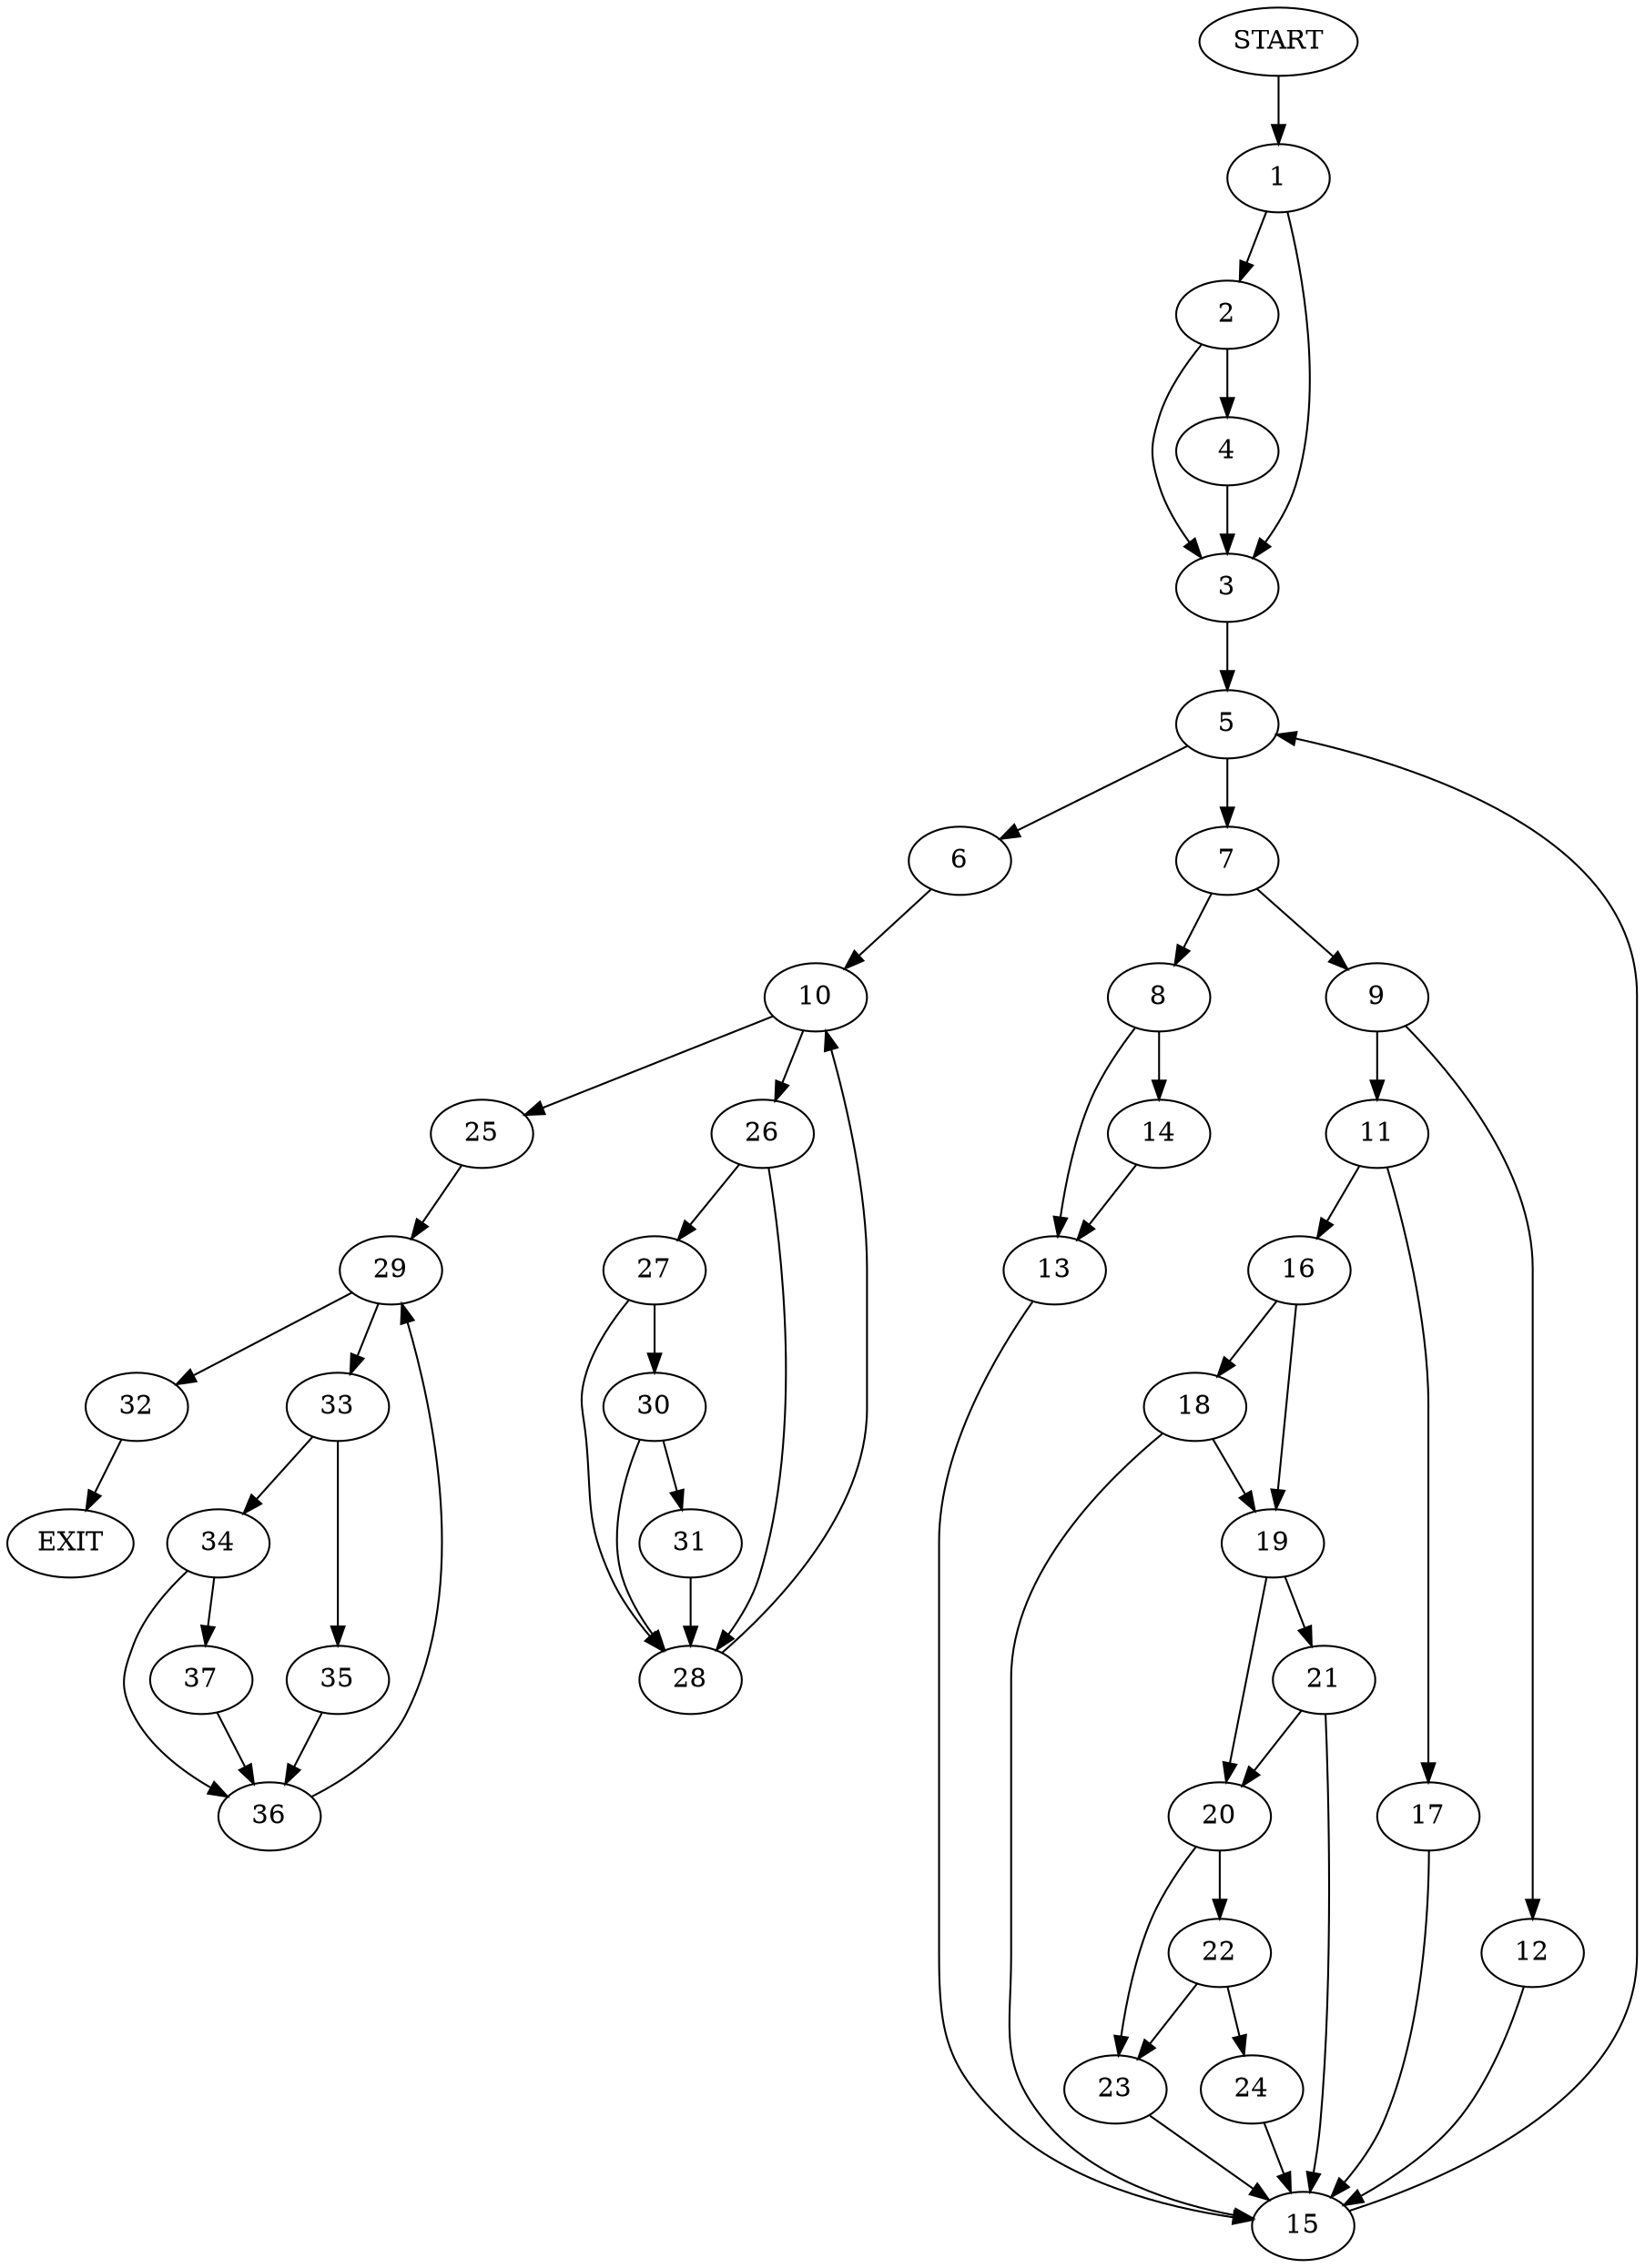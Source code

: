 digraph {
0 [label="START"]
38 [label="EXIT"]
0 -> 1
1 -> 2
1 -> 3
2 -> 3
2 -> 4
3 -> 5
4 -> 3
5 -> 6
5 -> 7
7 -> 8
7 -> 9
6 -> 10
9 -> 11
9 -> 12
8 -> 13
8 -> 14
14 -> 13
13 -> 15
15 -> 5
11 -> 16
11 -> 17
12 -> 15
17 -> 15
16 -> 18
16 -> 19
18 -> 19
18 -> 15
19 -> 20
19 -> 21
21 -> 20
21 -> 15
20 -> 22
20 -> 23
23 -> 15
22 -> 24
22 -> 23
24 -> 15
10 -> 25
10 -> 26
26 -> 27
26 -> 28
25 -> 29
27 -> 28
27 -> 30
28 -> 10
30 -> 31
30 -> 28
31 -> 28
29 -> 32
29 -> 33
32 -> 38
33 -> 34
33 -> 35
35 -> 36
34 -> 37
34 -> 36
36 -> 29
37 -> 36
}
